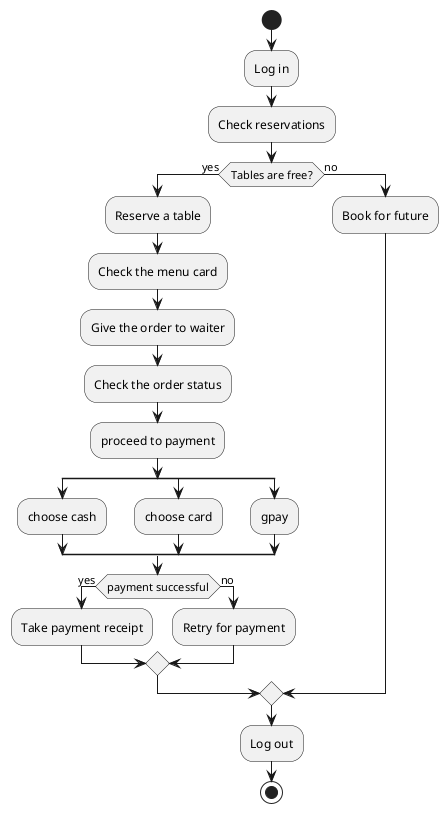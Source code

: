 @startuml
start
:Log in;
:Check reservations;
if (Tables are free?) then (yes)
    :Reserve a table;
    :Check the menu card;
    :Give the order to waiter;
    :Check the order status;
    :proceed to payment;
    split
        :choose cash;
    split again
        :choose card;
    split again
        :gpay;
    end split
    if(payment successful) then (yes)
        :Take payment receipt;
    else (no)
        :Retry for payment;
    endif
else (no)
    :Book for future;
endif
:Log out;
stop
@enduml